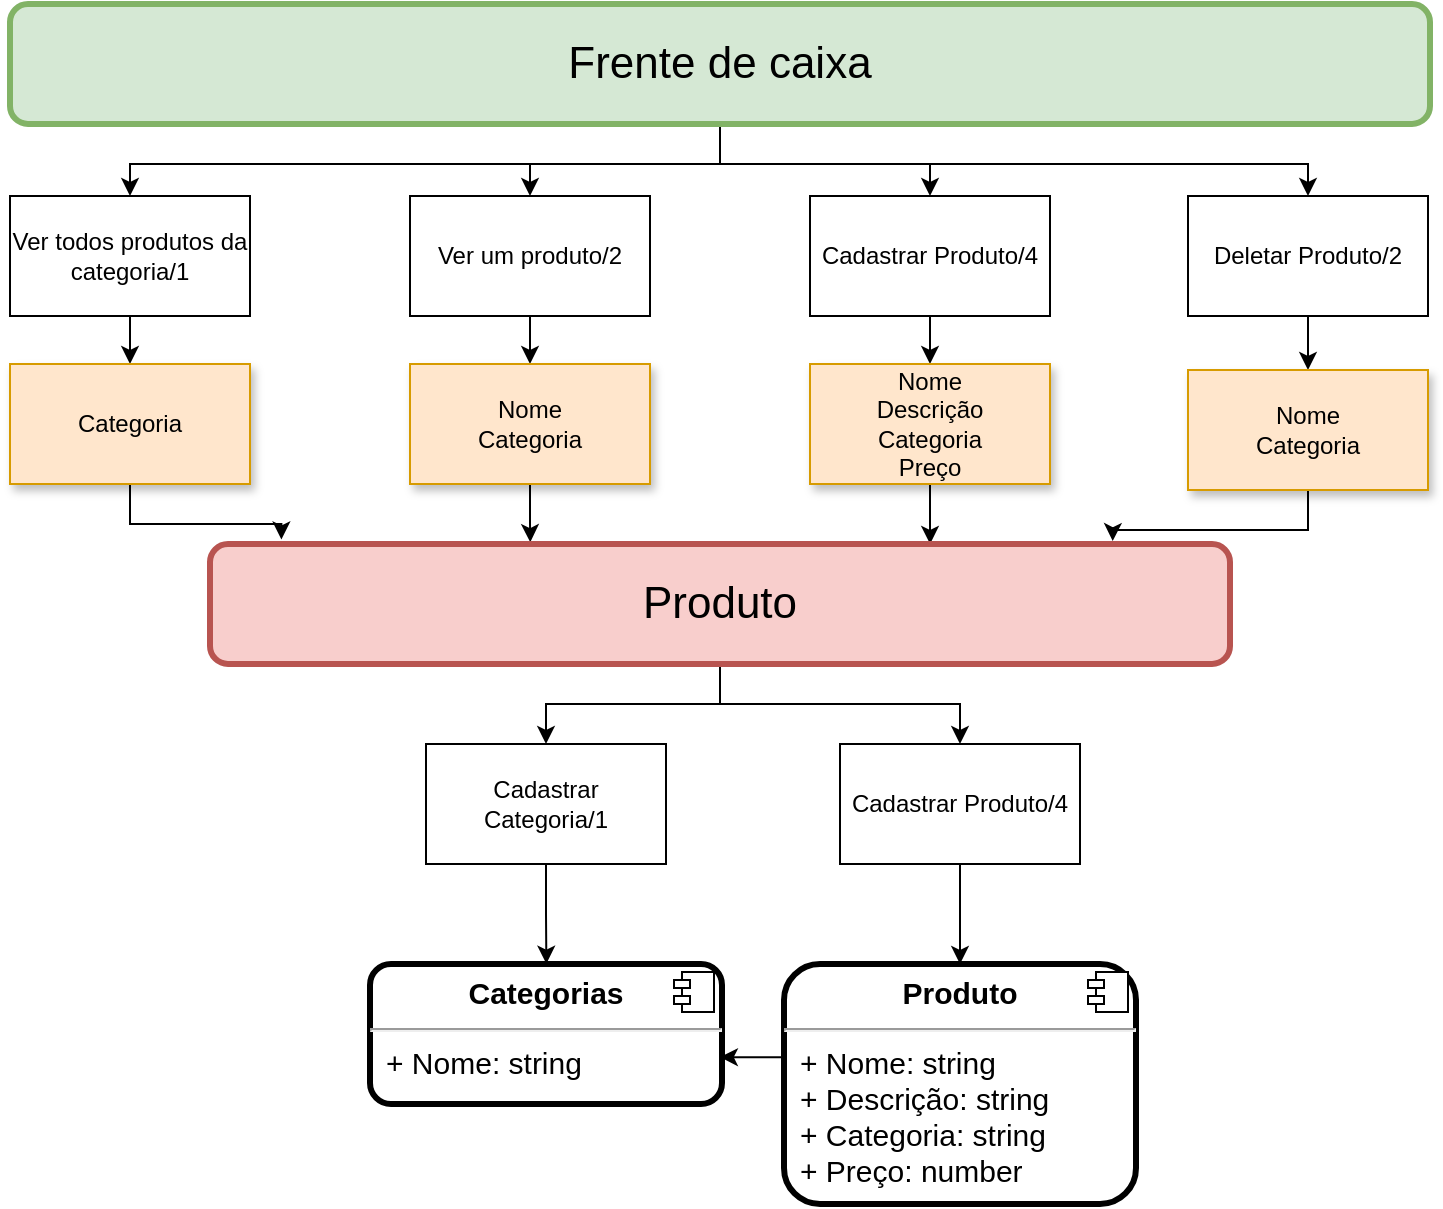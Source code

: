 <mxfile version="12.2.4" pages="1"><diagram id="4yEVbJRexRHmk_yXshak" name="Page-1"><mxGraphModel dx="1394" dy="559" grid="1" gridSize="10" guides="1" tooltips="1" connect="1" arrows="1" fold="1" page="1" pageScale="1" pageWidth="3300" pageHeight="4681" math="0" shadow="0"><root><mxCell id="0"/><mxCell id="1" parent="0"/><mxCell id="4" style="edgeStyle=orthogonalEdgeStyle;rounded=0;orthogonalLoop=1;jettySize=auto;html=1;entryX=0.5;entryY=0;entryDx=0;entryDy=0;" parent="1" source="2" target="3" edge="1"><mxGeometry relative="1" as="geometry"/></mxCell><mxCell id="12" style="edgeStyle=orthogonalEdgeStyle;rounded=0;orthogonalLoop=1;jettySize=auto;html=1;" parent="1" source="2" target="5" edge="1"><mxGeometry relative="1" as="geometry"/></mxCell><mxCell id="13" style="edgeStyle=orthogonalEdgeStyle;rounded=0;orthogonalLoop=1;jettySize=auto;html=1;entryX=0.5;entryY=0;entryDx=0;entryDy=0;" parent="1" source="2" target="9" edge="1"><mxGeometry relative="1" as="geometry"/></mxCell><mxCell id="14" style="edgeStyle=orthogonalEdgeStyle;rounded=0;orthogonalLoop=1;jettySize=auto;html=1;" parent="1" source="2" target="7" edge="1"><mxGeometry relative="1" as="geometry"/></mxCell><mxCell id="2" value="Frente de caixa" style="rounded=1;whiteSpace=wrap;html=1;strokeWidth=3;fillColor=#d5e8d4;strokeColor=#82b366;gradientColor=none;shadow=0;comic=0;glass=0;fontSize=22;" parent="1" vertex="1"><mxGeometry x="1370" y="610" width="710" height="60" as="geometry"/></mxCell><mxCell id="30" value="" style="edgeStyle=orthogonalEdgeStyle;rounded=0;orthogonalLoop=1;jettySize=auto;html=1;fontSize=15;" parent="1" source="3" target="29" edge="1"><mxGeometry relative="1" as="geometry"/></mxCell><mxCell id="3" value="Cadastrar Produto/4" style="rounded=0;whiteSpace=wrap;html=1;" parent="1" vertex="1"><mxGeometry x="1770" y="706" width="120" height="60" as="geometry"/></mxCell><mxCell id="53" style="edgeStyle=orthogonalEdgeStyle;rounded=0;orthogonalLoop=1;jettySize=auto;html=1;entryX=0.706;entryY=0;entryDx=0;entryDy=0;entryPerimeter=0;fontSize=15;" parent="1" source="29" target="16" edge="1"><mxGeometry relative="1" as="geometry"/></mxCell><mxCell id="29" value="Nome&lt;br&gt;Descrição&lt;br&gt;Categoria&lt;br&gt;Preço" style="rounded=0;whiteSpace=wrap;html=1;fillColor=#ffe6cc;strokeColor=#d79b00;gradientColor=none;glass=0;shadow=1;" parent="1" vertex="1"><mxGeometry x="1770" y="790" width="120" height="60" as="geometry"/></mxCell><mxCell id="33" style="edgeStyle=orthogonalEdgeStyle;rounded=0;orthogonalLoop=1;jettySize=auto;html=1;exitX=0.5;exitY=1;exitDx=0;exitDy=0;fontSize=15;" parent="1" source="7" target="32" edge="1"><mxGeometry relative="1" as="geometry"/></mxCell><mxCell id="7" value="Deletar Produto/2" style="rounded=0;whiteSpace=wrap;html=1;" parent="1" vertex="1"><mxGeometry x="1959" y="706" width="120" height="60" as="geometry"/></mxCell><mxCell id="38" value="" style="edgeStyle=orthogonalEdgeStyle;rounded=0;orthogonalLoop=1;jettySize=auto;html=1;fontSize=15;" parent="1" source="5" target="37" edge="1"><mxGeometry relative="1" as="geometry"/></mxCell><mxCell id="5" value="Ver um produto/2" style="rounded=0;whiteSpace=wrap;html=1;" parent="1" vertex="1"><mxGeometry x="1570" y="706" width="120" height="60" as="geometry"/></mxCell><mxCell id="54" style="edgeStyle=orthogonalEdgeStyle;rounded=0;orthogonalLoop=1;jettySize=auto;html=1;entryX=0.314;entryY=-0.015;entryDx=0;entryDy=0;entryPerimeter=0;fontSize=15;" parent="1" source="37" target="16" edge="1"><mxGeometry relative="1" as="geometry"/></mxCell><mxCell id="37" value="Nome&lt;br&gt;Categoria" style="rounded=0;whiteSpace=wrap;html=1;fillColor=#ffe6cc;strokeColor=#d79b00;gradientColor=none;glass=0;shadow=1;" parent="1" vertex="1"><mxGeometry x="1570" y="790" width="120" height="60" as="geometry"/></mxCell><mxCell id="41" style="edgeStyle=orthogonalEdgeStyle;rounded=0;orthogonalLoop=1;jettySize=auto;html=1;entryX=0.5;entryY=0;entryDx=0;entryDy=0;fontSize=15;" parent="1" source="9" target="40" edge="1"><mxGeometry relative="1" as="geometry"/></mxCell><mxCell id="9" value="Ver todos produtos da categoria/1" style="rounded=0;whiteSpace=wrap;html=1;" parent="1" vertex="1"><mxGeometry x="1370" y="706" width="120" height="60" as="geometry"/></mxCell><mxCell id="20" style="edgeStyle=orthogonalEdgeStyle;rounded=0;orthogonalLoop=1;jettySize=auto;html=1;exitX=0.5;exitY=1;exitDx=0;exitDy=0;entryX=0.5;entryY=0;entryDx=0;entryDy=0;fontSize=22;" parent="1" source="16" target="19" edge="1"><mxGeometry relative="1" as="geometry"/></mxCell><mxCell id="52" style="edgeStyle=orthogonalEdgeStyle;rounded=0;orthogonalLoop=1;jettySize=auto;html=1;entryX=0.5;entryY=0;entryDx=0;entryDy=0;fontSize=15;" parent="1" source="16" target="44" edge="1"><mxGeometry relative="1" as="geometry"/></mxCell><mxCell id="16" value="Produto" style="rounded=1;whiteSpace=wrap;html=1;strokeWidth=3;fillColor=#f8cecc;strokeColor=#b85450;shadow=0;comic=0;glass=0;fontSize=22;" parent="1" vertex="1"><mxGeometry x="1470" y="880" width="510" height="60" as="geometry"/></mxCell><mxCell id="24" style="edgeStyle=orthogonalEdgeStyle;rounded=0;orthogonalLoop=1;jettySize=auto;html=1;entryX=0.5;entryY=0;entryDx=0;entryDy=0;fontSize=22;" parent="1" source="19" target="21" edge="1"><mxGeometry relative="1" as="geometry"/></mxCell><mxCell id="19" value="Cadastrar Produto/4" style="rounded=0;whiteSpace=wrap;html=1;" parent="1" vertex="1"><mxGeometry x="1785" y="980" width="120" height="60" as="geometry"/></mxCell><mxCell id="51" style="edgeStyle=orthogonalEdgeStyle;rounded=0;orthogonalLoop=1;jettySize=auto;html=1;entryX=0.994;entryY=0.665;entryDx=0;entryDy=0;entryPerimeter=0;fontSize=15;" parent="1" source="21" target="48" edge="1"><mxGeometry relative="1" as="geometry"><Array as="points"><mxPoint x="1737" y="1137"/></Array></mxGeometry></mxCell><mxCell id="21" value="&lt;p style=&quot;margin: 6px 0px 0px; text-align: center; font-size: 15px;&quot;&gt;&lt;b style=&quot;font-size: 15px;&quot;&gt;Produto&lt;/b&gt;&lt;/p&gt;&lt;hr style=&quot;font-size: 15px;&quot;&gt;&lt;p style=&quot;margin: 0px 0px 0px 8px; font-size: 15px;&quot;&gt;+ Nome: string&lt;/p&gt;&lt;p style=&quot;margin: 0px 0px 0px 8px; font-size: 15px;&quot;&gt;+ Descrição: string&lt;br style=&quot;font-size: 15px;&quot;&gt;+ Categoria: string&lt;/p&gt;&lt;p style=&quot;margin: 0px 0px 0px 8px; font-size: 15px;&quot;&gt;+ Preço: number&lt;br style=&quot;font-size: 15px;&quot;&gt;&lt;/p&gt;" style="align=left;overflow=fill;html=1;rounded=1;shadow=0;glass=0;comic=0;strokeWidth=3;gradientColor=none;fontSize=15;" parent="1" vertex="1"><mxGeometry x="1757" y="1090" width="176" height="120" as="geometry"/></mxCell><mxCell id="22" value="" style="shape=component;jettyWidth=8;jettyHeight=4;" parent="21" vertex="1"><mxGeometry x="1" width="20" height="20" relative="1" as="geometry"><mxPoint x="-24" y="4" as="offset"/></mxGeometry></mxCell><mxCell id="55" style="edgeStyle=orthogonalEdgeStyle;rounded=0;orthogonalLoop=1;jettySize=auto;html=1;entryX=0.885;entryY=-0.024;entryDx=0;entryDy=0;entryPerimeter=0;fontSize=15;" parent="1" source="32" target="16" edge="1"><mxGeometry relative="1" as="geometry"><Array as="points"><mxPoint x="2019" y="873"/><mxPoint x="1921" y="873"/></Array></mxGeometry></mxCell><mxCell id="32" value="Nome&lt;br&gt;Categoria" style="rounded=0;whiteSpace=wrap;html=1;fillColor=#ffe6cc;strokeColor=#d79b00;gradientColor=none;glass=0;shadow=1;" parent="1" vertex="1"><mxGeometry x="1959" y="793" width="120" height="60" as="geometry"/></mxCell><mxCell id="42" style="edgeStyle=orthogonalEdgeStyle;rounded=0;orthogonalLoop=1;jettySize=auto;html=1;entryX=0.07;entryY=-0.038;entryDx=0;entryDy=0;entryPerimeter=0;fontSize=15;" parent="1" source="40" target="16" edge="1"><mxGeometry relative="1" as="geometry"/></mxCell><mxCell id="40" value="Categoria" style="rounded=0;whiteSpace=wrap;html=1;fillColor=#ffe6cc;strokeColor=#d79b00;gradientColor=none;glass=0;shadow=1;" parent="1" vertex="1"><mxGeometry x="1370" y="790" width="120" height="60" as="geometry"/></mxCell><mxCell id="43" style="edgeStyle=orthogonalEdgeStyle;rounded=0;orthogonalLoop=1;jettySize=auto;html=1;entryX=0.5;entryY=0;entryDx=0;entryDy=0;fontSize=22;" parent="1" source="44" edge="1"><mxGeometry relative="1" as="geometry"><mxPoint x="1638.19" y="1089.857" as="targetPoint"/></mxGeometry></mxCell><mxCell id="44" value="Cadastrar Categoria/1" style="rounded=0;whiteSpace=wrap;html=1;" parent="1" vertex="1"><mxGeometry x="1578" y="980" width="120" height="60" as="geometry"/></mxCell><mxCell id="48" value="&lt;p style=&quot;margin: 6px 0px 0px ; text-align: center ; font-size: 15px&quot;&gt;&lt;b style=&quot;font-size: 15px&quot;&gt;Categorias&lt;/b&gt;&lt;/p&gt;&lt;hr style=&quot;font-size: 15px&quot;&gt;&lt;p style=&quot;margin: 0px 0px 0px 8px ; font-size: 15px&quot;&gt;+ Nome: string&lt;/p&gt;&lt;p style=&quot;margin: 0px 0px 0px 8px ; font-size: 15px&quot;&gt;&lt;br style=&quot;font-size: 15px&quot;&gt;&lt;/p&gt;" style="align=left;overflow=fill;html=1;rounded=1;shadow=0;glass=0;comic=0;strokeWidth=3;gradientColor=none;fontSize=15;" parent="1" vertex="1"><mxGeometry x="1550" y="1090" width="176" height="70" as="geometry"/></mxCell><mxCell id="49" value="" style="shape=component;jettyWidth=8;jettyHeight=4;" parent="48" vertex="1"><mxGeometry x="1" width="20" height="20" relative="1" as="geometry"><mxPoint x="-24" y="4" as="offset"/></mxGeometry></mxCell></root></mxGraphModel></diagram></mxfile>